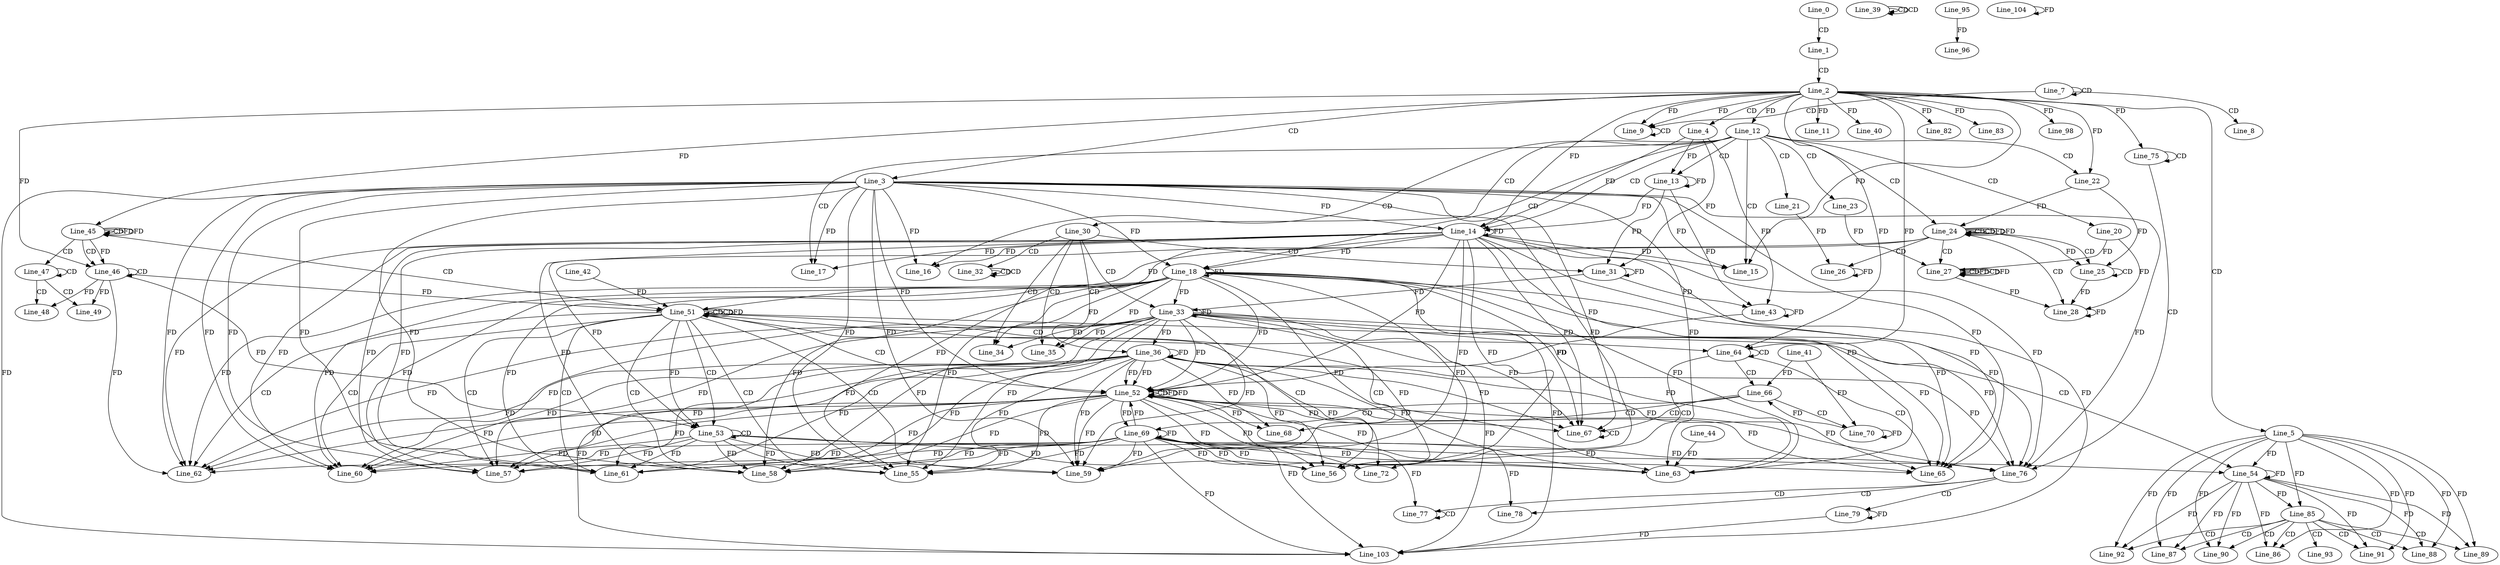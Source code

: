 digraph G {
  Line_0;
  Line_1;
  Line_2;
  Line_3;
  Line_4;
  Line_5;
  Line_7;
  Line_7;
  Line_8;
  Line_9;
  Line_9;
  Line_9;
  Line_11;
  Line_12;
  Line_12;
  Line_13;
  Line_14;
  Line_14;
  Line_15;
  Line_16;
  Line_17;
  Line_18;
  Line_20;
  Line_21;
  Line_22;
  Line_22;
  Line_23;
  Line_24;
  Line_24;
  Line_24;
  Line_24;
  Line_25;
  Line_25;
  Line_26;
  Line_27;
  Line_27;
  Line_27;
  Line_28;
  Line_28;
  Line_30;
  Line_31;
  Line_32;
  Line_32;
  Line_32;
  Line_33;
  Line_33;
  Line_34;
  Line_35;
  Line_36;
  Line_39;
  Line_39;
  Line_39;
  Line_40;
  Line_43;
  Line_45;
  Line_45;
  Line_45;
  Line_45;
  Line_46;
  Line_46;
  Line_47;
  Line_47;
  Line_48;
  Line_48;
  Line_49;
  Line_49;
  Line_51;
  Line_51;
  Line_51;
  Line_51;
  Line_51;
  Line_42;
  Line_52;
  Line_52;
  Line_52;
  Line_53;
  Line_53;
  Line_54;
  Line_55;
  Line_55;
  Line_56;
  Line_56;
  Line_57;
  Line_57;
  Line_58;
  Line_58;
  Line_59;
  Line_59;
  Line_60;
  Line_60;
  Line_61;
  Line_61;
  Line_62;
  Line_62;
  Line_63;
  Line_44;
  Line_64;
  Line_64;
  Line_65;
  Line_66;
  Line_41;
  Line_66;
  Line_67;
  Line_67;
  Line_68;
  Line_69;
  Line_70;
  Line_72;
  Line_75;
  Line_75;
  Line_76;
  Line_77;
  Line_77;
  Line_78;
  Line_79;
  Line_82;
  Line_83;
  Line_85;
  Line_86;
  Line_86;
  Line_87;
  Line_87;
  Line_88;
  Line_88;
  Line_89;
  Line_89;
  Line_90;
  Line_90;
  Line_91;
  Line_91;
  Line_92;
  Line_92;
  Line_93;
  Line_95;
  Line_96;
  Line_98;
  Line_103;
  Line_104;
  Line_0 -> Line_1 [ label="CD" ];
  Line_1 -> Line_2 [ label="CD" ];
  Line_2 -> Line_3 [ label="CD" ];
  Line_2 -> Line_4 [ label="CD" ];
  Line_2 -> Line_5 [ label="CD" ];
  Line_7 -> Line_7 [ label="CD" ];
  Line_7 -> Line_8 [ label="CD" ];
  Line_7 -> Line_9 [ label="CD" ];
  Line_2 -> Line_9 [ label="FD" ];
  Line_9 -> Line_9 [ label="CD" ];
  Line_2 -> Line_9 [ label="FD" ];
  Line_2 -> Line_11 [ label="FD" ];
  Line_2 -> Line_12 [ label="FD" ];
  Line_12 -> Line_13 [ label="CD" ];
  Line_4 -> Line_13 [ label="FD" ];
  Line_13 -> Line_13 [ label="FD" ];
  Line_12 -> Line_14 [ label="CD" ];
  Line_3 -> Line_14 [ label="FD" ];
  Line_14 -> Line_14 [ label="FD" ];
  Line_2 -> Line_14 [ label="FD" ];
  Line_4 -> Line_14 [ label="FD" ];
  Line_13 -> Line_14 [ label="FD" ];
  Line_12 -> Line_15 [ label="CD" ];
  Line_3 -> Line_15 [ label="FD" ];
  Line_14 -> Line_15 [ label="FD" ];
  Line_2 -> Line_15 [ label="FD" ];
  Line_12 -> Line_16 [ label="CD" ];
  Line_3 -> Line_16 [ label="FD" ];
  Line_14 -> Line_16 [ label="FD" ];
  Line_12 -> Line_17 [ label="CD" ];
  Line_3 -> Line_17 [ label="FD" ];
  Line_14 -> Line_17 [ label="FD" ];
  Line_12 -> Line_18 [ label="CD" ];
  Line_3 -> Line_18 [ label="FD" ];
  Line_14 -> Line_18 [ label="FD" ];
  Line_18 -> Line_18 [ label="FD" ];
  Line_12 -> Line_20 [ label="CD" ];
  Line_12 -> Line_21 [ label="CD" ];
  Line_12 -> Line_22 [ label="CD" ];
  Line_2 -> Line_22 [ label="FD" ];
  Line_12 -> Line_23 [ label="CD" ];
  Line_12 -> Line_24 [ label="CD" ];
  Line_24 -> Line_24 [ label="CD" ];
  Line_24 -> Line_24 [ label="CD" ];
  Line_22 -> Line_24 [ label="FD" ];
  Line_24 -> Line_24 [ label="FD" ];
  Line_24 -> Line_25 [ label="CD" ];
  Line_25 -> Line_25 [ label="CD" ];
  Line_22 -> Line_25 [ label="FD" ];
  Line_24 -> Line_25 [ label="FD" ];
  Line_24 -> Line_26 [ label="CD" ];
  Line_26 -> Line_26 [ label="FD" ];
  Line_21 -> Line_26 [ label="FD" ];
  Line_24 -> Line_27 [ label="CD" ];
  Line_27 -> Line_27 [ label="CD" ];
  Line_27 -> Line_27 [ label="FD" ];
  Line_23 -> Line_27 [ label="FD" ];
  Line_27 -> Line_27 [ label="CD" ];
  Line_27 -> Line_27 [ label="FD" ];
  Line_20 -> Line_27 [ label="FD" ];
  Line_24 -> Line_28 [ label="CD" ];
  Line_27 -> Line_28 [ label="FD" ];
  Line_28 -> Line_28 [ label="FD" ];
  Line_20 -> Line_28 [ label="FD" ];
  Line_25 -> Line_28 [ label="FD" ];
  Line_12 -> Line_30 [ label="CD" ];
  Line_30 -> Line_31 [ label="CD" ];
  Line_4 -> Line_31 [ label="FD" ];
  Line_13 -> Line_31 [ label="FD" ];
  Line_31 -> Line_31 [ label="FD" ];
  Line_30 -> Line_32 [ label="CD" ];
  Line_32 -> Line_32 [ label="CD" ];
  Line_32 -> Line_32 [ label="CD" ];
  Line_30 -> Line_33 [ label="CD" ];
  Line_18 -> Line_33 [ label="FD" ];
  Line_33 -> Line_33 [ label="FD" ];
  Line_31 -> Line_33 [ label="FD" ];
  Line_30 -> Line_34 [ label="CD" ];
  Line_18 -> Line_34 [ label="FD" ];
  Line_33 -> Line_34 [ label="FD" ];
  Line_30 -> Line_35 [ label="CD" ];
  Line_18 -> Line_35 [ label="FD" ];
  Line_33 -> Line_35 [ label="FD" ];
  Line_30 -> Line_36 [ label="CD" ];
  Line_33 -> Line_36 [ label="FD" ];
  Line_36 -> Line_36 [ label="FD" ];
  Line_39 -> Line_39 [ label="CD" ];
  Line_39 -> Line_39 [ label="CD" ];
  Line_2 -> Line_40 [ label="FD" ];
  Line_4 -> Line_43 [ label="FD" ];
  Line_13 -> Line_43 [ label="FD" ];
  Line_31 -> Line_43 [ label="FD" ];
  Line_43 -> Line_43 [ label="FD" ];
  Line_45 -> Line_45 [ label="CD" ];
  Line_2 -> Line_45 [ label="FD" ];
  Line_45 -> Line_45 [ label="FD" ];
  Line_45 -> Line_46 [ label="CD" ];
  Line_46 -> Line_46 [ label="CD" ];
  Line_2 -> Line_46 [ label="FD" ];
  Line_45 -> Line_46 [ label="FD" ];
  Line_45 -> Line_47 [ label="CD" ];
  Line_47 -> Line_47 [ label="CD" ];
  Line_47 -> Line_48 [ label="CD" ];
  Line_46 -> Line_48 [ label="FD" ];
  Line_47 -> Line_49 [ label="CD" ];
  Line_46 -> Line_49 [ label="FD" ];
  Line_45 -> Line_51 [ label="CD" ];
  Line_51 -> Line_51 [ label="CD" ];
  Line_46 -> Line_51 [ label="FD" ];
  Line_51 -> Line_51 [ label="CD" ];
  Line_51 -> Line_51 [ label="FD" ];
  Line_24 -> Line_51 [ label="FD" ];
  Line_42 -> Line_51 [ label="FD" ];
  Line_51 -> Line_52 [ label="CD" ];
  Line_3 -> Line_52 [ label="FD" ];
  Line_14 -> Line_52 [ label="FD" ];
  Line_18 -> Line_52 [ label="FD" ];
  Line_33 -> Line_52 [ label="FD" ];
  Line_36 -> Line_52 [ label="FD" ];
  Line_52 -> Line_52 [ label="CD" ];
  Line_52 -> Line_52 [ label="FD" ];
  Line_36 -> Line_52 [ label="FD" ];
  Line_43 -> Line_52 [ label="FD" ];
  Line_51 -> Line_53 [ label="CD" ];
  Line_53 -> Line_53 [ label="CD" ];
  Line_46 -> Line_53 [ label="FD" ];
  Line_51 -> Line_53 [ label="FD" ];
  Line_24 -> Line_53 [ label="FD" ];
  Line_51 -> Line_54 [ label="CD" ];
  Line_54 -> Line_54 [ label="FD" ];
  Line_5 -> Line_54 [ label="FD" ];
  Line_53 -> Line_54 [ label="FD" ];
  Line_51 -> Line_55 [ label="CD" ];
  Line_52 -> Line_55 [ label="FD" ];
  Line_3 -> Line_55 [ label="FD" ];
  Line_14 -> Line_55 [ label="FD" ];
  Line_18 -> Line_55 [ label="FD" ];
  Line_33 -> Line_55 [ label="FD" ];
  Line_36 -> Line_55 [ label="FD" ];
  Line_53 -> Line_55 [ label="FD" ];
  Line_51 -> Line_56 [ label="CD" ];
  Line_52 -> Line_56 [ label="FD" ];
  Line_3 -> Line_56 [ label="FD" ];
  Line_14 -> Line_56 [ label="FD" ];
  Line_18 -> Line_56 [ label="FD" ];
  Line_33 -> Line_56 [ label="FD" ];
  Line_36 -> Line_56 [ label="FD" ];
  Line_53 -> Line_56 [ label="FD" ];
  Line_51 -> Line_57 [ label="CD" ];
  Line_52 -> Line_57 [ label="FD" ];
  Line_3 -> Line_57 [ label="FD" ];
  Line_14 -> Line_57 [ label="FD" ];
  Line_18 -> Line_57 [ label="FD" ];
  Line_33 -> Line_57 [ label="FD" ];
  Line_36 -> Line_57 [ label="FD" ];
  Line_53 -> Line_57 [ label="FD" ];
  Line_51 -> Line_58 [ label="CD" ];
  Line_52 -> Line_58 [ label="FD" ];
  Line_3 -> Line_58 [ label="FD" ];
  Line_14 -> Line_58 [ label="FD" ];
  Line_18 -> Line_58 [ label="FD" ];
  Line_33 -> Line_58 [ label="FD" ];
  Line_36 -> Line_58 [ label="FD" ];
  Line_53 -> Line_58 [ label="FD" ];
  Line_51 -> Line_59 [ label="CD" ];
  Line_52 -> Line_59 [ label="FD" ];
  Line_3 -> Line_59 [ label="FD" ];
  Line_14 -> Line_59 [ label="FD" ];
  Line_18 -> Line_59 [ label="FD" ];
  Line_33 -> Line_59 [ label="FD" ];
  Line_36 -> Line_59 [ label="FD" ];
  Line_53 -> Line_59 [ label="FD" ];
  Line_51 -> Line_60 [ label="CD" ];
  Line_52 -> Line_60 [ label="FD" ];
  Line_3 -> Line_60 [ label="FD" ];
  Line_14 -> Line_60 [ label="FD" ];
  Line_18 -> Line_60 [ label="FD" ];
  Line_33 -> Line_60 [ label="FD" ];
  Line_36 -> Line_60 [ label="FD" ];
  Line_53 -> Line_60 [ label="FD" ];
  Line_51 -> Line_61 [ label="CD" ];
  Line_52 -> Line_61 [ label="FD" ];
  Line_3 -> Line_61 [ label="FD" ];
  Line_14 -> Line_61 [ label="FD" ];
  Line_18 -> Line_61 [ label="FD" ];
  Line_33 -> Line_61 [ label="FD" ];
  Line_36 -> Line_61 [ label="FD" ];
  Line_53 -> Line_61 [ label="FD" ];
  Line_51 -> Line_62 [ label="CD" ];
  Line_52 -> Line_62 [ label="FD" ];
  Line_3 -> Line_62 [ label="FD" ];
  Line_14 -> Line_62 [ label="FD" ];
  Line_18 -> Line_62 [ label="FD" ];
  Line_33 -> Line_62 [ label="FD" ];
  Line_36 -> Line_62 [ label="FD" ];
  Line_46 -> Line_62 [ label="FD" ];
  Line_51 -> Line_63 [ label="CD" ];
  Line_52 -> Line_63 [ label="FD" ];
  Line_3 -> Line_63 [ label="FD" ];
  Line_14 -> Line_63 [ label="FD" ];
  Line_18 -> Line_63 [ label="FD" ];
  Line_33 -> Line_63 [ label="FD" ];
  Line_36 -> Line_63 [ label="FD" ];
  Line_44 -> Line_63 [ label="FD" ];
  Line_51 -> Line_64 [ label="CD" ];
  Line_2 -> Line_64 [ label="FD" ];
  Line_64 -> Line_64 [ label="CD" ];
  Line_2 -> Line_64 [ label="FD" ];
  Line_64 -> Line_65 [ label="CD" ];
  Line_52 -> Line_65 [ label="FD" ];
  Line_3 -> Line_65 [ label="FD" ];
  Line_14 -> Line_65 [ label="FD" ];
  Line_18 -> Line_65 [ label="FD" ];
  Line_33 -> Line_65 [ label="FD" ];
  Line_36 -> Line_65 [ label="FD" ];
  Line_64 -> Line_66 [ label="CD" ];
  Line_41 -> Line_66 [ label="FD" ];
  Line_66 -> Line_67 [ label="CD" ];
  Line_67 -> Line_67 [ label="CD" ];
  Line_52 -> Line_67 [ label="FD" ];
  Line_3 -> Line_67 [ label="FD" ];
  Line_14 -> Line_67 [ label="FD" ];
  Line_18 -> Line_67 [ label="FD" ];
  Line_33 -> Line_67 [ label="FD" ];
  Line_36 -> Line_67 [ label="FD" ];
  Line_66 -> Line_68 [ label="CD" ];
  Line_52 -> Line_68 [ label="FD" ];
  Line_36 -> Line_68 [ label="FD" ];
  Line_66 -> Line_69 [ label="CD" ];
  Line_52 -> Line_69 [ label="FD" ];
  Line_69 -> Line_69 [ label="FD" ];
  Line_66 -> Line_70 [ label="CD" ];
  Line_70 -> Line_70 [ label="FD" ];
  Line_41 -> Line_70 [ label="FD" ];
  Line_64 -> Line_72 [ label="CD" ];
  Line_52 -> Line_72 [ label="FD" ];
  Line_69 -> Line_72 [ label="FD" ];
  Line_36 -> Line_72 [ label="FD" ];
  Line_75 -> Line_75 [ label="CD" ];
  Line_2 -> Line_75 [ label="FD" ];
  Line_75 -> Line_76 [ label="CD" ];
  Line_52 -> Line_76 [ label="FD" ];
  Line_69 -> Line_76 [ label="FD" ];
  Line_3 -> Line_76 [ label="FD" ];
  Line_14 -> Line_76 [ label="FD" ];
  Line_18 -> Line_76 [ label="FD" ];
  Line_33 -> Line_76 [ label="FD" ];
  Line_36 -> Line_76 [ label="FD" ];
  Line_76 -> Line_77 [ label="CD" ];
  Line_77 -> Line_77 [ label="CD" ];
  Line_69 -> Line_77 [ label="FD" ];
  Line_76 -> Line_78 [ label="CD" ];
  Line_69 -> Line_78 [ label="FD" ];
  Line_76 -> Line_79 [ label="CD" ];
  Line_79 -> Line_79 [ label="FD" ];
  Line_2 -> Line_82 [ label="FD" ];
  Line_2 -> Line_83 [ label="FD" ];
  Line_54 -> Line_85 [ label="FD" ];
  Line_5 -> Line_85 [ label="FD" ];
  Line_85 -> Line_86 [ label="CD" ];
  Line_54 -> Line_86 [ label="FD" ];
  Line_5 -> Line_86 [ label="FD" ];
  Line_85 -> Line_87 [ label="CD" ];
  Line_54 -> Line_87 [ label="FD" ];
  Line_5 -> Line_87 [ label="FD" ];
  Line_85 -> Line_88 [ label="CD" ];
  Line_54 -> Line_88 [ label="FD" ];
  Line_5 -> Line_88 [ label="FD" ];
  Line_85 -> Line_89 [ label="CD" ];
  Line_54 -> Line_89 [ label="FD" ];
  Line_5 -> Line_89 [ label="FD" ];
  Line_85 -> Line_90 [ label="CD" ];
  Line_54 -> Line_90 [ label="FD" ];
  Line_5 -> Line_90 [ label="FD" ];
  Line_85 -> Line_91 [ label="CD" ];
  Line_54 -> Line_91 [ label="FD" ];
  Line_5 -> Line_91 [ label="FD" ];
  Line_85 -> Line_92 [ label="CD" ];
  Line_54 -> Line_92 [ label="FD" ];
  Line_5 -> Line_92 [ label="FD" ];
  Line_85 -> Line_93 [ label="CD" ];
  Line_95 -> Line_96 [ label="FD" ];
  Line_2 -> Line_98 [ label="FD" ];
  Line_52 -> Line_103 [ label="FD" ];
  Line_69 -> Line_103 [ label="FD" ];
  Line_3 -> Line_103 [ label="FD" ];
  Line_14 -> Line_103 [ label="FD" ];
  Line_18 -> Line_103 [ label="FD" ];
  Line_33 -> Line_103 [ label="FD" ];
  Line_36 -> Line_103 [ label="FD" ];
  Line_79 -> Line_103 [ label="FD" ];
  Line_104 -> Line_104 [ label="FD" ];
  Line_24 -> Line_24 [ label="FD" ];
  Line_45 -> Line_45 [ label="FD" ];
  Line_52 -> Line_52 [ label="FD" ];
  Line_69 -> Line_52 [ label="FD" ];
  Line_69 -> Line_55 [ label="FD" ];
  Line_69 -> Line_56 [ label="FD" ];
  Line_69 -> Line_57 [ label="FD" ];
  Line_69 -> Line_58 [ label="FD" ];
  Line_69 -> Line_59 [ label="FD" ];
  Line_69 -> Line_60 [ label="FD" ];
  Line_69 -> Line_61 [ label="FD" ];
  Line_69 -> Line_62 [ label="FD" ];
  Line_69 -> Line_63 [ label="FD" ];
  Line_69 -> Line_65 [ label="FD" ];
  Line_70 -> Line_66 [ label="FD" ];
}

